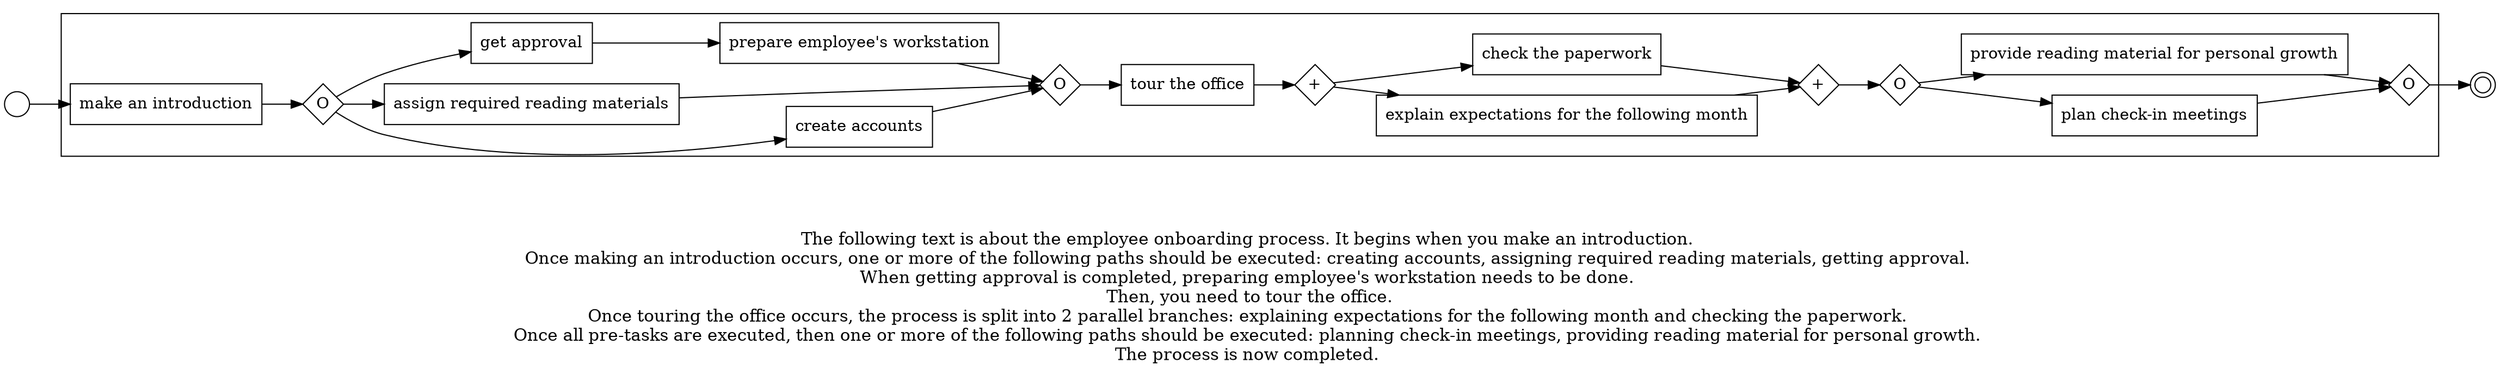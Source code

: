 digraph employee_onboarding_process_76 {
	graph [rankdir=LR]
	START_NODE [label="" shape=circle width=0.3]
	subgraph CLUSTER_0 {
		"make an introduction" [shape=box]
		"OR_SPLIT--2. Before first day_7RRT" [label=O fixedsize=true shape=diamond width=0.5]
		"make an introduction" -> "OR_SPLIT--2. Before first day_7RRT"
		"create accounts" [shape=box]
		"OR_SPLIT--2. Before first day_7RRT" -> "create accounts"
		"assign required reading materials" [shape=box]
		"OR_SPLIT--2. Before first day_7RRT" -> "assign required reading materials"
		"get approval" [shape=box]
		"OR_SPLIT--2. Before first day_7RRT" -> "get approval"
		"prepare employee's workstation" [shape=box]
		"get approval" -> "prepare employee's workstation"
		"OR_JOIN--2. Before first day_7RRT" [label=O fixedsize=true shape=diamond width=0.5]
		"create accounts" -> "OR_JOIN--2. Before first day_7RRT"
		"assign required reading materials" -> "OR_JOIN--2. Before first day_7RRT"
		"prepare employee's workstation" -> "OR_JOIN--2. Before first day_7RRT"
		"tour the office" [shape=box]
		"OR_JOIN--2. Before first day_7RRT" -> "tour the office"
		"AND_SPLIT--4. First week_ZNVZ" [label="+" fixedsize=true shape=diamond width=0.5]
		"tour the office" -> "AND_SPLIT--4. First week_ZNVZ"
		"explain expectations for the following month" [shape=box]
		"AND_SPLIT--4. First week_ZNVZ" -> "explain expectations for the following month"
		"check the paperwork" [shape=box]
		"AND_SPLIT--4. First week_ZNVZ" -> "check the paperwork"
		"AND_JOIN--4. First week_ZNVZ" [label="+" fixedsize=true shape=diamond width=0.5]
		"explain expectations for the following month" -> "AND_JOIN--4. First week_ZNVZ"
		"check the paperwork" -> "AND_JOIN--4. First week_ZNVZ"
		"OR_SPLIT--5. First month_RCJK" [label=O fixedsize=true shape=diamond width=0.5]
		"AND_JOIN--4. First week_ZNVZ" -> "OR_SPLIT--5. First month_RCJK"
		"plan check-in meetings" [shape=box]
		"OR_SPLIT--5. First month_RCJK" -> "plan check-in meetings"
		"provide reading material for personal growth" [shape=box]
		"OR_SPLIT--5. First month_RCJK" -> "provide reading material for personal growth"
		"OR_JOIN--5. First month_RCJK" [label=O fixedsize=true shape=diamond width=0.5]
		"plan check-in meetings" -> "OR_JOIN--5. First month_RCJK"
		"provide reading material for personal growth" -> "OR_JOIN--5. First month_RCJK"
	}
	START_NODE -> "make an introduction"
	END_NODE [label="" shape=doublecircle width=0.2]
	"OR_JOIN--5. First month_RCJK" -> END_NODE
	fontsize=15 label="\n\n
The following text is about the employee onboarding process. It begins when you make an introduction. 
Once making an introduction occurs, one or more of the following paths should be executed: creating accounts, assigning required reading materials, getting approval. 
When getting approval is completed, preparing employee's workstation needs to be done. 
Then, you need to tour the office.
Once touring the office occurs, the process is split into 2 parallel branches: explaining expectations for the following month and checking the paperwork. 
Once all pre-tasks are executed, then one or more of the following paths should be executed: planning check-in meetings, providing reading material for personal growth. 
The process is now completed. 
"
}
